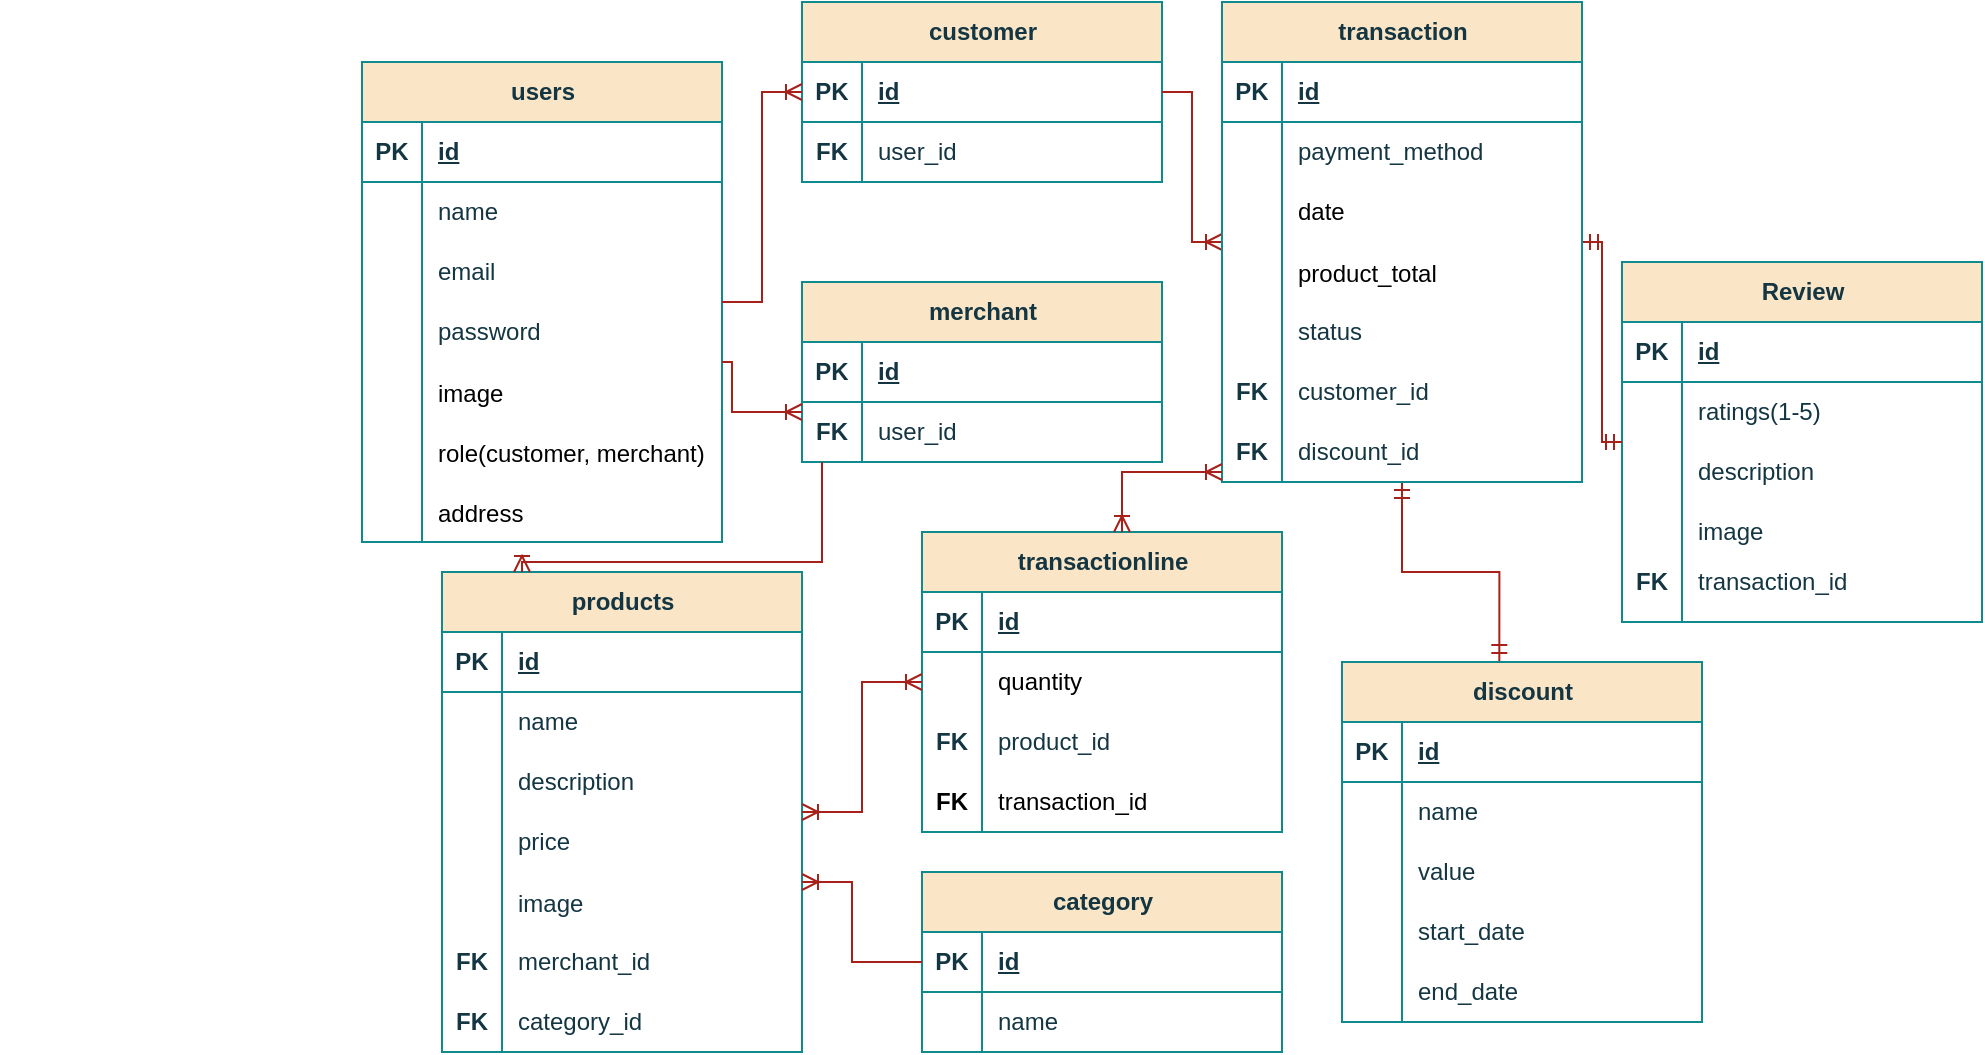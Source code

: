 <mxfile version="24.7.14">
  <diagram name="Page-1" id="ACdvJuwPoUPdqKPSAqsL">
    <mxGraphModel dx="1762" dy="2711" grid="1" gridSize="10" guides="1" tooltips="1" connect="1" arrows="1" fold="1" page="1" pageScale="1" pageWidth="850" pageHeight="1100" math="0" shadow="0">
      <root>
        <mxCell id="0" />
        <mxCell id="1" parent="0" />
        <mxCell id="D3214LXX3q9GgsMqndcq-105" value="category" style="shape=table;startSize=30;container=1;collapsible=1;childLayout=tableLayout;fixedRows=1;rowLines=0;fontStyle=1;align=center;resizeLast=1;html=1;labelBackgroundColor=none;fillColor=#FAE5C7;strokeColor=#0F8B8D;fontColor=#143642;" parent="1" vertex="1">
          <mxGeometry x="-90" y="-905" width="180" height="90" as="geometry">
            <mxRectangle x="245" y="-850" width="70" height="30" as="alternateBounds" />
          </mxGeometry>
        </mxCell>
        <mxCell id="D3214LXX3q9GgsMqndcq-106" value="" style="shape=tableRow;horizontal=0;startSize=0;swimlaneHead=0;swimlaneBody=0;fillColor=none;collapsible=0;dropTarget=0;points=[[0,0.5],[1,0.5]];portConstraint=eastwest;top=0;left=0;right=0;bottom=1;labelBackgroundColor=none;strokeColor=#0F8B8D;fontColor=#143642;" parent="D3214LXX3q9GgsMqndcq-105" vertex="1">
          <mxGeometry y="30" width="180" height="30" as="geometry" />
        </mxCell>
        <mxCell id="D3214LXX3q9GgsMqndcq-107" value="PK" style="shape=partialRectangle;connectable=0;fillColor=none;top=0;left=0;bottom=0;right=0;fontStyle=1;overflow=hidden;whiteSpace=wrap;html=1;labelBackgroundColor=none;strokeColor=#0F8B8D;fontColor=#143642;" parent="D3214LXX3q9GgsMqndcq-106" vertex="1">
          <mxGeometry width="30" height="30" as="geometry">
            <mxRectangle width="30" height="30" as="alternateBounds" />
          </mxGeometry>
        </mxCell>
        <mxCell id="D3214LXX3q9GgsMqndcq-108" value="id" style="shape=partialRectangle;connectable=0;fillColor=none;top=0;left=0;bottom=0;right=0;align=left;spacingLeft=6;fontStyle=5;overflow=hidden;whiteSpace=wrap;html=1;labelBackgroundColor=none;strokeColor=#0F8B8D;fontColor=#143642;" parent="D3214LXX3q9GgsMqndcq-106" vertex="1">
          <mxGeometry x="30" width="150" height="30" as="geometry">
            <mxRectangle width="150" height="30" as="alternateBounds" />
          </mxGeometry>
        </mxCell>
        <mxCell id="D3214LXX3q9GgsMqndcq-109" value="" style="shape=tableRow;horizontal=0;startSize=0;swimlaneHead=0;swimlaneBody=0;fillColor=none;collapsible=0;dropTarget=0;points=[[0,0.5],[1,0.5]];portConstraint=eastwest;top=0;left=0;right=0;bottom=0;labelBackgroundColor=none;strokeColor=#0F8B8D;fontColor=#143642;" parent="D3214LXX3q9GgsMqndcq-105" vertex="1">
          <mxGeometry y="60" width="180" height="30" as="geometry" />
        </mxCell>
        <mxCell id="D3214LXX3q9GgsMqndcq-110" value="" style="shape=partialRectangle;connectable=0;fillColor=none;top=0;left=0;bottom=0;right=0;editable=1;overflow=hidden;whiteSpace=wrap;html=1;labelBackgroundColor=none;strokeColor=#0F8B8D;fontColor=#143642;" parent="D3214LXX3q9GgsMqndcq-109" vertex="1">
          <mxGeometry width="30" height="30" as="geometry">
            <mxRectangle width="30" height="30" as="alternateBounds" />
          </mxGeometry>
        </mxCell>
        <mxCell id="D3214LXX3q9GgsMqndcq-111" value="name" style="shape=partialRectangle;connectable=0;fillColor=none;top=0;left=0;bottom=0;right=0;align=left;spacingLeft=6;overflow=hidden;whiteSpace=wrap;html=1;labelBackgroundColor=none;strokeColor=#0F8B8D;fontColor=#143642;" parent="D3214LXX3q9GgsMqndcq-109" vertex="1">
          <mxGeometry x="30" width="150" height="30" as="geometry">
            <mxRectangle width="150" height="30" as="alternateBounds" />
          </mxGeometry>
        </mxCell>
        <mxCell id="pXed0uvFdKhEAjnHQH5v-2" value="" style="group;labelBackgroundColor=none;fontColor=#143642;" parent="1" vertex="1" connectable="0">
          <mxGeometry x="-370" y="-1310" width="180" height="235" as="geometry" />
        </mxCell>
        <mxCell id="D3214LXX3q9GgsMqndcq-50" value="users" style="shape=table;startSize=30;container=1;collapsible=1;childLayout=tableLayout;fixedRows=1;rowLines=0;fontStyle=1;align=center;resizeLast=1;html=1;labelBackgroundColor=none;fillColor=#FAE5C7;strokeColor=#0F8B8D;fontColor=#143642;" parent="pXed0uvFdKhEAjnHQH5v-2" vertex="1">
          <mxGeometry width="180" height="240" as="geometry" />
        </mxCell>
        <mxCell id="D3214LXX3q9GgsMqndcq-51" value="" style="shape=tableRow;horizontal=0;startSize=0;swimlaneHead=0;swimlaneBody=0;fillColor=none;collapsible=0;dropTarget=0;points=[[0,0.5],[1,0.5]];portConstraint=eastwest;top=0;left=0;right=0;bottom=1;labelBackgroundColor=none;strokeColor=#0F8B8D;fontColor=#143642;" parent="D3214LXX3q9GgsMqndcq-50" vertex="1">
          <mxGeometry y="30" width="180" height="30" as="geometry" />
        </mxCell>
        <mxCell id="D3214LXX3q9GgsMqndcq-52" value="PK" style="shape=partialRectangle;connectable=0;fillColor=none;top=0;left=0;bottom=0;right=0;fontStyle=1;overflow=hidden;whiteSpace=wrap;html=1;labelBackgroundColor=none;strokeColor=#0F8B8D;fontColor=#143642;" parent="D3214LXX3q9GgsMqndcq-51" vertex="1">
          <mxGeometry width="30" height="30" as="geometry">
            <mxRectangle width="30" height="30" as="alternateBounds" />
          </mxGeometry>
        </mxCell>
        <mxCell id="D3214LXX3q9GgsMqndcq-53" value="id" style="shape=partialRectangle;connectable=0;fillColor=none;top=0;left=0;bottom=0;right=0;align=left;spacingLeft=6;fontStyle=5;overflow=hidden;whiteSpace=wrap;html=1;labelBackgroundColor=none;strokeColor=#0F8B8D;fontColor=#143642;" parent="D3214LXX3q9GgsMqndcq-51" vertex="1">
          <mxGeometry x="30" width="150" height="30" as="geometry">
            <mxRectangle width="150" height="30" as="alternateBounds" />
          </mxGeometry>
        </mxCell>
        <mxCell id="D3214LXX3q9GgsMqndcq-54" value="" style="shape=tableRow;horizontal=0;startSize=0;swimlaneHead=0;swimlaneBody=0;fillColor=none;collapsible=0;dropTarget=0;points=[[0,0.5],[1,0.5]];portConstraint=eastwest;top=0;left=0;right=0;bottom=0;labelBackgroundColor=none;strokeColor=#0F8B8D;fontColor=#143642;" parent="D3214LXX3q9GgsMqndcq-50" vertex="1">
          <mxGeometry y="60" width="180" height="30" as="geometry" />
        </mxCell>
        <mxCell id="D3214LXX3q9GgsMqndcq-55" value="" style="shape=partialRectangle;connectable=0;fillColor=none;top=0;left=0;bottom=0;right=0;editable=1;overflow=hidden;whiteSpace=wrap;html=1;labelBackgroundColor=none;strokeColor=#0F8B8D;fontColor=#143642;" parent="D3214LXX3q9GgsMqndcq-54" vertex="1">
          <mxGeometry width="30" height="30" as="geometry">
            <mxRectangle width="30" height="30" as="alternateBounds" />
          </mxGeometry>
        </mxCell>
        <mxCell id="D3214LXX3q9GgsMqndcq-56" value="name" style="shape=partialRectangle;connectable=0;fillColor=none;top=0;left=0;bottom=0;right=0;align=left;spacingLeft=6;overflow=hidden;whiteSpace=wrap;html=1;labelBackgroundColor=none;strokeColor=#0F8B8D;fontColor=#143642;" parent="D3214LXX3q9GgsMqndcq-54" vertex="1">
          <mxGeometry x="30" width="150" height="30" as="geometry">
            <mxRectangle width="150" height="30" as="alternateBounds" />
          </mxGeometry>
        </mxCell>
        <mxCell id="D3214LXX3q9GgsMqndcq-57" value="" style="shape=tableRow;horizontal=0;startSize=0;swimlaneHead=0;swimlaneBody=0;fillColor=none;collapsible=0;dropTarget=0;points=[[0,0.5],[1,0.5]];portConstraint=eastwest;top=0;left=0;right=0;bottom=0;labelBackgroundColor=none;strokeColor=#0F8B8D;fontColor=#143642;" parent="D3214LXX3q9GgsMqndcq-50" vertex="1">
          <mxGeometry y="90" width="180" height="30" as="geometry" />
        </mxCell>
        <mxCell id="D3214LXX3q9GgsMqndcq-58" value="" style="shape=partialRectangle;connectable=0;fillColor=none;top=0;left=0;bottom=0;right=0;editable=1;overflow=hidden;whiteSpace=wrap;html=1;labelBackgroundColor=none;strokeColor=#0F8B8D;fontColor=#143642;" parent="D3214LXX3q9GgsMqndcq-57" vertex="1">
          <mxGeometry width="30" height="30" as="geometry">
            <mxRectangle width="30" height="30" as="alternateBounds" />
          </mxGeometry>
        </mxCell>
        <mxCell id="D3214LXX3q9GgsMqndcq-59" value="email" style="shape=partialRectangle;connectable=0;fillColor=none;top=0;left=0;bottom=0;right=0;align=left;spacingLeft=6;overflow=hidden;whiteSpace=wrap;html=1;labelBackgroundColor=none;strokeColor=#0F8B8D;fontColor=#143642;" parent="D3214LXX3q9GgsMqndcq-57" vertex="1">
          <mxGeometry x="30" width="150" height="30" as="geometry">
            <mxRectangle width="150" height="30" as="alternateBounds" />
          </mxGeometry>
        </mxCell>
        <mxCell id="D3214LXX3q9GgsMqndcq-60" value="" style="shape=tableRow;horizontal=0;startSize=0;swimlaneHead=0;swimlaneBody=0;fillColor=none;collapsible=0;dropTarget=0;points=[[0,0.5],[1,0.5]];portConstraint=eastwest;top=0;left=0;right=0;bottom=0;labelBackgroundColor=none;strokeColor=#0F8B8D;fontColor=#143642;" parent="D3214LXX3q9GgsMqndcq-50" vertex="1">
          <mxGeometry y="120" width="180" height="30" as="geometry" />
        </mxCell>
        <mxCell id="D3214LXX3q9GgsMqndcq-61" value="" style="shape=partialRectangle;connectable=0;fillColor=none;top=0;left=0;bottom=0;right=0;editable=1;overflow=hidden;whiteSpace=wrap;html=1;labelBackgroundColor=none;strokeColor=#0F8B8D;fontColor=#143642;" parent="D3214LXX3q9GgsMqndcq-60" vertex="1">
          <mxGeometry width="30" height="30" as="geometry">
            <mxRectangle width="30" height="30" as="alternateBounds" />
          </mxGeometry>
        </mxCell>
        <mxCell id="D3214LXX3q9GgsMqndcq-62" value="password" style="shape=partialRectangle;connectable=0;fillColor=none;top=0;left=0;bottom=0;right=0;align=left;spacingLeft=6;overflow=hidden;whiteSpace=wrap;html=1;labelBackgroundColor=none;strokeColor=#0F8B8D;fontColor=#143642;" parent="D3214LXX3q9GgsMqndcq-60" vertex="1">
          <mxGeometry x="30" width="150" height="30" as="geometry">
            <mxRectangle width="150" height="30" as="alternateBounds" />
          </mxGeometry>
        </mxCell>
        <mxCell id="a4Vn-xM6AJMxwxvwoeSn-26" value="" style="shape=tableRow;horizontal=0;startSize=0;swimlaneHead=0;swimlaneBody=0;fillColor=none;collapsible=0;dropTarget=0;points=[[0,0.5],[1,0.5]];portConstraint=eastwest;top=0;left=0;right=0;bottom=0;" vertex="1" parent="D3214LXX3q9GgsMqndcq-50">
          <mxGeometry y="150" width="180" height="30" as="geometry" />
        </mxCell>
        <mxCell id="a4Vn-xM6AJMxwxvwoeSn-27" value="" style="shape=partialRectangle;connectable=0;fillColor=none;top=0;left=0;bottom=0;right=0;editable=1;overflow=hidden;" vertex="1" parent="a4Vn-xM6AJMxwxvwoeSn-26">
          <mxGeometry width="30" height="30" as="geometry">
            <mxRectangle width="30" height="30" as="alternateBounds" />
          </mxGeometry>
        </mxCell>
        <mxCell id="a4Vn-xM6AJMxwxvwoeSn-28" value="image" style="shape=partialRectangle;connectable=0;fillColor=none;top=0;left=0;bottom=0;right=0;align=left;spacingLeft=6;overflow=hidden;" vertex="1" parent="a4Vn-xM6AJMxwxvwoeSn-26">
          <mxGeometry x="30" width="150" height="30" as="geometry">
            <mxRectangle width="150" height="30" as="alternateBounds" />
          </mxGeometry>
        </mxCell>
        <mxCell id="a4Vn-xM6AJMxwxvwoeSn-33" value="" style="shape=tableRow;horizontal=0;startSize=0;swimlaneHead=0;swimlaneBody=0;fillColor=none;collapsible=0;dropTarget=0;points=[[0,0.5],[1,0.5]];portConstraint=eastwest;top=0;left=0;right=0;bottom=0;" vertex="1" parent="D3214LXX3q9GgsMqndcq-50">
          <mxGeometry y="180" width="180" height="30" as="geometry" />
        </mxCell>
        <mxCell id="a4Vn-xM6AJMxwxvwoeSn-34" value="" style="shape=partialRectangle;connectable=0;fillColor=none;top=0;left=0;bottom=0;right=0;editable=1;overflow=hidden;" vertex="1" parent="a4Vn-xM6AJMxwxvwoeSn-33">
          <mxGeometry width="30" height="30" as="geometry">
            <mxRectangle width="30" height="30" as="alternateBounds" />
          </mxGeometry>
        </mxCell>
        <mxCell id="a4Vn-xM6AJMxwxvwoeSn-35" value="role(customer, merchant)" style="shape=partialRectangle;connectable=0;fillColor=none;top=0;left=0;bottom=0;right=0;align=left;spacingLeft=6;overflow=hidden;" vertex="1" parent="a4Vn-xM6AJMxwxvwoeSn-33">
          <mxGeometry x="30" width="150" height="30" as="geometry">
            <mxRectangle width="150" height="30" as="alternateBounds" />
          </mxGeometry>
        </mxCell>
        <mxCell id="a4Vn-xM6AJMxwxvwoeSn-36" value="" style="shape=tableRow;horizontal=0;startSize=0;swimlaneHead=0;swimlaneBody=0;fillColor=none;collapsible=0;dropTarget=0;points=[[0,0.5],[1,0.5]];portConstraint=eastwest;top=0;left=0;right=0;bottom=0;" vertex="1" parent="D3214LXX3q9GgsMqndcq-50">
          <mxGeometry y="210" width="180" height="30" as="geometry" />
        </mxCell>
        <mxCell id="a4Vn-xM6AJMxwxvwoeSn-37" value="" style="shape=partialRectangle;connectable=0;fillColor=none;top=0;left=0;bottom=0;right=0;editable=1;overflow=hidden;" vertex="1" parent="a4Vn-xM6AJMxwxvwoeSn-36">
          <mxGeometry width="30" height="30" as="geometry">
            <mxRectangle width="30" height="30" as="alternateBounds" />
          </mxGeometry>
        </mxCell>
        <mxCell id="a4Vn-xM6AJMxwxvwoeSn-38" value="address" style="shape=partialRectangle;connectable=0;fillColor=none;top=0;left=0;bottom=0;right=0;align=left;spacingLeft=6;overflow=hidden;" vertex="1" parent="a4Vn-xM6AJMxwxvwoeSn-36">
          <mxGeometry x="30" width="150" height="30" as="geometry">
            <mxRectangle width="150" height="30" as="alternateBounds" />
          </mxGeometry>
        </mxCell>
        <mxCell id="D3214LXX3q9GgsMqndcq-68" value="&amp;nbsp;" style="text;html=1;align=center;verticalAlign=middle;resizable=0;points=[];autosize=1;strokeColor=none;fillColor=none;labelBackgroundColor=none;fontColor=#143642;" parent="pXed0uvFdKhEAjnHQH5v-2" vertex="1">
          <mxGeometry x="144" y="188" width="30" height="30" as="geometry" />
        </mxCell>
        <mxCell id="pXed0uvFdKhEAjnHQH5v-47" value="" style="group;labelBackgroundColor=none;fontColor=#143642;" parent="1" vertex="1" connectable="0">
          <mxGeometry x="260" y="-1210" width="180" height="180" as="geometry" />
        </mxCell>
        <mxCell id="D3214LXX3q9GgsMqndcq-263" value="Review" style="shape=table;startSize=30;container=1;collapsible=1;childLayout=tableLayout;fixedRows=1;rowLines=0;fontStyle=1;align=center;resizeLast=1;html=1;labelBackgroundColor=none;fillColor=#FAE5C7;strokeColor=#0F8B8D;fontColor=#143642;" parent="pXed0uvFdKhEAjnHQH5v-47" vertex="1">
          <mxGeometry width="180" height="180" as="geometry" />
        </mxCell>
        <mxCell id="D3214LXX3q9GgsMqndcq-264" value="" style="shape=tableRow;horizontal=0;startSize=0;swimlaneHead=0;swimlaneBody=0;fillColor=none;collapsible=0;dropTarget=0;points=[[0,0.5],[1,0.5]];portConstraint=eastwest;top=0;left=0;right=0;bottom=1;labelBackgroundColor=none;strokeColor=#0F8B8D;fontColor=#143642;" parent="D3214LXX3q9GgsMqndcq-263" vertex="1">
          <mxGeometry y="30" width="180" height="30" as="geometry" />
        </mxCell>
        <mxCell id="D3214LXX3q9GgsMqndcq-265" value="PK" style="shape=partialRectangle;connectable=0;fillColor=none;top=0;left=0;bottom=0;right=0;fontStyle=1;overflow=hidden;whiteSpace=wrap;html=1;labelBackgroundColor=none;strokeColor=#0F8B8D;fontColor=#143642;" parent="D3214LXX3q9GgsMqndcq-264" vertex="1">
          <mxGeometry width="30" height="30" as="geometry">
            <mxRectangle width="30" height="30" as="alternateBounds" />
          </mxGeometry>
        </mxCell>
        <mxCell id="D3214LXX3q9GgsMqndcq-266" value="id" style="shape=partialRectangle;connectable=0;fillColor=none;top=0;left=0;bottom=0;right=0;align=left;spacingLeft=6;fontStyle=5;overflow=hidden;whiteSpace=wrap;html=1;labelBackgroundColor=none;strokeColor=#0F8B8D;fontColor=#143642;" parent="D3214LXX3q9GgsMqndcq-264" vertex="1">
          <mxGeometry x="30" width="150" height="30" as="geometry">
            <mxRectangle width="150" height="30" as="alternateBounds" />
          </mxGeometry>
        </mxCell>
        <mxCell id="D3214LXX3q9GgsMqndcq-267" value="" style="shape=tableRow;horizontal=0;startSize=0;swimlaneHead=0;swimlaneBody=0;fillColor=none;collapsible=0;dropTarget=0;points=[[0,0.5],[1,0.5]];portConstraint=eastwest;top=0;left=0;right=0;bottom=0;labelBackgroundColor=none;strokeColor=#0F8B8D;fontColor=#143642;" parent="D3214LXX3q9GgsMqndcq-263" vertex="1">
          <mxGeometry y="60" width="180" height="30" as="geometry" />
        </mxCell>
        <mxCell id="D3214LXX3q9GgsMqndcq-268" value="" style="shape=partialRectangle;connectable=0;fillColor=none;top=0;left=0;bottom=0;right=0;editable=1;overflow=hidden;whiteSpace=wrap;html=1;labelBackgroundColor=none;strokeColor=#0F8B8D;fontColor=#143642;" parent="D3214LXX3q9GgsMqndcq-267" vertex="1">
          <mxGeometry width="30" height="30" as="geometry">
            <mxRectangle width="30" height="30" as="alternateBounds" />
          </mxGeometry>
        </mxCell>
        <mxCell id="D3214LXX3q9GgsMqndcq-269" value="ratings(1-5)" style="shape=partialRectangle;connectable=0;fillColor=none;top=0;left=0;bottom=0;right=0;align=left;spacingLeft=6;overflow=hidden;whiteSpace=wrap;html=1;labelBackgroundColor=none;strokeColor=#0F8B8D;fontColor=#143642;" parent="D3214LXX3q9GgsMqndcq-267" vertex="1">
          <mxGeometry x="30" width="150" height="30" as="geometry">
            <mxRectangle width="150" height="30" as="alternateBounds" />
          </mxGeometry>
        </mxCell>
        <mxCell id="D3214LXX3q9GgsMqndcq-270" value="" style="shape=tableRow;horizontal=0;startSize=0;swimlaneHead=0;swimlaneBody=0;fillColor=none;collapsible=0;dropTarget=0;points=[[0,0.5],[1,0.5]];portConstraint=eastwest;top=0;left=0;right=0;bottom=0;labelBackgroundColor=none;strokeColor=#0F8B8D;fontColor=#143642;" parent="D3214LXX3q9GgsMqndcq-263" vertex="1">
          <mxGeometry y="90" width="180" height="30" as="geometry" />
        </mxCell>
        <mxCell id="D3214LXX3q9GgsMqndcq-271" value="" style="shape=partialRectangle;connectable=0;fillColor=none;top=0;left=0;bottom=0;right=0;editable=1;overflow=hidden;whiteSpace=wrap;html=1;labelBackgroundColor=none;strokeColor=#0F8B8D;fontColor=#143642;" parent="D3214LXX3q9GgsMqndcq-270" vertex="1">
          <mxGeometry width="30" height="30" as="geometry">
            <mxRectangle width="30" height="30" as="alternateBounds" />
          </mxGeometry>
        </mxCell>
        <mxCell id="D3214LXX3q9GgsMqndcq-272" value="description" style="shape=partialRectangle;connectable=0;fillColor=none;top=0;left=0;bottom=0;right=0;align=left;spacingLeft=6;overflow=hidden;whiteSpace=wrap;html=1;labelBackgroundColor=none;strokeColor=#0F8B8D;fontColor=#143642;" parent="D3214LXX3q9GgsMqndcq-270" vertex="1">
          <mxGeometry x="30" width="150" height="30" as="geometry">
            <mxRectangle width="150" height="30" as="alternateBounds" />
          </mxGeometry>
        </mxCell>
        <mxCell id="D3214LXX3q9GgsMqndcq-273" value="" style="shape=tableRow;horizontal=0;startSize=0;swimlaneHead=0;swimlaneBody=0;fillColor=none;collapsible=0;dropTarget=0;points=[[0,0.5],[1,0.5]];portConstraint=eastwest;top=0;left=0;right=0;bottom=0;labelBackgroundColor=none;strokeColor=#0F8B8D;fontColor=#143642;" parent="D3214LXX3q9GgsMqndcq-263" vertex="1">
          <mxGeometry y="120" width="180" height="30" as="geometry" />
        </mxCell>
        <mxCell id="D3214LXX3q9GgsMqndcq-274" value="" style="shape=partialRectangle;connectable=0;fillColor=none;top=0;left=0;bottom=0;right=0;editable=1;overflow=hidden;whiteSpace=wrap;html=1;labelBackgroundColor=none;strokeColor=#0F8B8D;fontColor=#143642;" parent="D3214LXX3q9GgsMqndcq-273" vertex="1">
          <mxGeometry width="30" height="30" as="geometry">
            <mxRectangle width="30" height="30" as="alternateBounds" />
          </mxGeometry>
        </mxCell>
        <mxCell id="D3214LXX3q9GgsMqndcq-275" value="" style="shape=partialRectangle;connectable=0;fillColor=none;top=0;left=0;bottom=0;right=0;align=left;spacingLeft=6;overflow=hidden;whiteSpace=wrap;html=1;labelBackgroundColor=none;strokeColor=#0F8B8D;fontColor=#143642;" parent="D3214LXX3q9GgsMqndcq-273" vertex="1">
          <mxGeometry x="30" width="150" height="30" as="geometry">
            <mxRectangle width="150" height="30" as="alternateBounds" />
          </mxGeometry>
        </mxCell>
        <mxCell id="D3214LXX3q9GgsMqndcq-276" value="" style="endArrow=none;html=1;rounded=0;labelBackgroundColor=none;strokeColor=#0f8b8d;fontColor=#143642;" parent="pXed0uvFdKhEAjnHQH5v-47" edge="1">
          <mxGeometry relative="1" as="geometry">
            <mxPoint x="30" y="150" as="sourcePoint" />
            <mxPoint x="30" y="180" as="targetPoint" />
          </mxGeometry>
        </mxCell>
        <mxCell id="D3214LXX3q9GgsMqndcq-277" value="transaction_id" style="shape=partialRectangle;connectable=0;fillColor=none;top=0;left=0;bottom=0;right=0;align=left;spacingLeft=6;overflow=hidden;whiteSpace=wrap;html=1;labelBackgroundColor=none;strokeColor=#0F8B8D;fontColor=#143642;" parent="pXed0uvFdKhEAjnHQH5v-47" vertex="1">
          <mxGeometry x="30" y="145" width="150" height="30" as="geometry">
            <mxRectangle width="150" height="30" as="alternateBounds" />
          </mxGeometry>
        </mxCell>
        <mxCell id="D3214LXX3q9GgsMqndcq-278" value="FK" style="shape=partialRectangle;connectable=0;fillColor=none;top=0;left=0;bottom=0;right=0;fontStyle=1;overflow=hidden;whiteSpace=wrap;html=1;labelBackgroundColor=none;strokeColor=#0F8B8D;fontColor=#143642;" parent="pXed0uvFdKhEAjnHQH5v-47" vertex="1">
          <mxGeometry y="145" width="30" height="30" as="geometry">
            <mxRectangle width="30" height="30" as="alternateBounds" />
          </mxGeometry>
        </mxCell>
        <mxCell id="D3214LXX3q9GgsMqndcq-279" value="image" style="shape=partialRectangle;connectable=0;fillColor=none;top=0;left=0;bottom=0;right=0;align=left;spacingLeft=6;overflow=hidden;whiteSpace=wrap;html=1;labelBackgroundColor=none;strokeColor=#0F8B8D;fontColor=#143642;" parent="pXed0uvFdKhEAjnHQH5v-47" vertex="1">
          <mxGeometry x="30" y="120" width="150" height="30" as="geometry">
            <mxRectangle width="150" height="30" as="alternateBounds" />
          </mxGeometry>
        </mxCell>
        <mxCell id="pXed0uvFdKhEAjnHQH5v-55" value="" style="fontSize=12;html=1;endArrow=ERmandOne;startArrow=ERmandOne;rounded=0;labelBackgroundColor=none;strokeColor=#A8201A;fontColor=#143642;edgeStyle=orthogonalEdgeStyle;" parent="1" source="D3214LXX3q9GgsMqndcq-203" target="D3214LXX3q9GgsMqndcq-263" edge="1">
          <mxGeometry width="100" height="100" relative="1" as="geometry">
            <mxPoint x="470" y="-1020" as="sourcePoint" />
            <mxPoint x="570" y="-1120" as="targetPoint" />
          </mxGeometry>
        </mxCell>
        <mxCell id="pXed0uvFdKhEAjnHQH5v-56" value="" style="fontSize=12;html=1;endArrow=ERmandOne;startArrow=ERmandOne;rounded=0;labelBackgroundColor=none;strokeColor=#A8201A;fontColor=#143642;edgeStyle=orthogonalEdgeStyle;exitX=0.437;exitY=-0.003;exitDx=0;exitDy=0;exitPerimeter=0;" parent="1" source="D3214LXX3q9GgsMqndcq-171" target="D3214LXX3q9GgsMqndcq-203" edge="1">
          <mxGeometry width="100" height="100" relative="1" as="geometry">
            <mxPoint x="550" y="-995" as="sourcePoint" />
            <mxPoint x="610" y="-995" as="targetPoint" />
          </mxGeometry>
        </mxCell>
        <mxCell id="0OfHYRFevhtBRgdYJwwE-1" value="customer" style="shape=table;startSize=30;container=1;collapsible=1;childLayout=tableLayout;fixedRows=1;rowLines=0;fontStyle=1;align=center;resizeLast=1;html=1;labelBackgroundColor=none;fillColor=#FAE5C7;strokeColor=#0F8B8D;fontColor=#143642;" parent="1" vertex="1">
          <mxGeometry x="-150" y="-1340" width="180" height="90" as="geometry">
            <mxRectangle x="245" y="-850" width="70" height="30" as="alternateBounds" />
          </mxGeometry>
        </mxCell>
        <mxCell id="0OfHYRFevhtBRgdYJwwE-2" value="" style="shape=tableRow;horizontal=0;startSize=0;swimlaneHead=0;swimlaneBody=0;fillColor=none;collapsible=0;dropTarget=0;points=[[0,0.5],[1,0.5]];portConstraint=eastwest;top=0;left=0;right=0;bottom=1;labelBackgroundColor=none;strokeColor=#0F8B8D;fontColor=#143642;" parent="0OfHYRFevhtBRgdYJwwE-1" vertex="1">
          <mxGeometry y="30" width="180" height="30" as="geometry" />
        </mxCell>
        <mxCell id="0OfHYRFevhtBRgdYJwwE-3" value="PK" style="shape=partialRectangle;connectable=0;fillColor=none;top=0;left=0;bottom=0;right=0;fontStyle=1;overflow=hidden;whiteSpace=wrap;html=1;labelBackgroundColor=none;strokeColor=#0F8B8D;fontColor=#143642;" parent="0OfHYRFevhtBRgdYJwwE-2" vertex="1">
          <mxGeometry width="30" height="30" as="geometry">
            <mxRectangle width="30" height="30" as="alternateBounds" />
          </mxGeometry>
        </mxCell>
        <mxCell id="0OfHYRFevhtBRgdYJwwE-4" value="id" style="shape=partialRectangle;connectable=0;fillColor=none;top=0;left=0;bottom=0;right=0;align=left;spacingLeft=6;fontStyle=5;overflow=hidden;whiteSpace=wrap;html=1;labelBackgroundColor=none;strokeColor=#0F8B8D;fontColor=#143642;" parent="0OfHYRFevhtBRgdYJwwE-2" vertex="1">
          <mxGeometry x="30" width="150" height="30" as="geometry">
            <mxRectangle width="150" height="30" as="alternateBounds" />
          </mxGeometry>
        </mxCell>
        <mxCell id="R0x3cOy1BOfMc1A74fXi-1" value="" style="shape=tableRow;horizontal=0;startSize=0;swimlaneHead=0;swimlaneBody=0;fillColor=none;collapsible=0;dropTarget=0;points=[[0,0.5],[1,0.5]];portConstraint=eastwest;top=0;left=0;right=0;bottom=0;fontColor=#143642;" parent="0OfHYRFevhtBRgdYJwwE-1" vertex="1">
          <mxGeometry y="60" width="180" height="30" as="geometry" />
        </mxCell>
        <mxCell id="R0x3cOy1BOfMc1A74fXi-2" value="&lt;b&gt;FK&lt;/b&gt;" style="shape=partialRectangle;connectable=0;fillColor=none;top=0;left=0;bottom=0;right=0;fontStyle=0;overflow=hidden;whiteSpace=wrap;html=1;fontColor=#143642;" parent="R0x3cOy1BOfMc1A74fXi-1" vertex="1">
          <mxGeometry width="30" height="30" as="geometry">
            <mxRectangle width="30" height="30" as="alternateBounds" />
          </mxGeometry>
        </mxCell>
        <mxCell id="R0x3cOy1BOfMc1A74fXi-3" value="user_id" style="shape=partialRectangle;connectable=0;fillColor=none;top=0;left=0;bottom=0;right=0;align=left;spacingLeft=6;fontStyle=0;overflow=hidden;whiteSpace=wrap;html=1;fontColor=#143642;" parent="R0x3cOy1BOfMc1A74fXi-1" vertex="1">
          <mxGeometry x="30" width="150" height="30" as="geometry">
            <mxRectangle width="150" height="30" as="alternateBounds" />
          </mxGeometry>
        </mxCell>
        <mxCell id="R0x3cOy1BOfMc1A74fXi-4" value="merchant" style="shape=table;startSize=30;container=1;collapsible=1;childLayout=tableLayout;fixedRows=1;rowLines=0;fontStyle=1;align=center;resizeLast=1;html=1;labelBackgroundColor=none;fillColor=#FAE5C7;strokeColor=#0F8B8D;fontColor=#143642;" parent="1" vertex="1">
          <mxGeometry x="-150" y="-1200" width="180" height="90" as="geometry">
            <mxRectangle x="245" y="-850" width="70" height="30" as="alternateBounds" />
          </mxGeometry>
        </mxCell>
        <mxCell id="R0x3cOy1BOfMc1A74fXi-5" value="" style="shape=tableRow;horizontal=0;startSize=0;swimlaneHead=0;swimlaneBody=0;fillColor=none;collapsible=0;dropTarget=0;points=[[0,0.5],[1,0.5]];portConstraint=eastwest;top=0;left=0;right=0;bottom=1;labelBackgroundColor=none;strokeColor=#0F8B8D;fontColor=#143642;" parent="R0x3cOy1BOfMc1A74fXi-4" vertex="1">
          <mxGeometry y="30" width="180" height="30" as="geometry" />
        </mxCell>
        <mxCell id="R0x3cOy1BOfMc1A74fXi-6" value="PK" style="shape=partialRectangle;connectable=0;fillColor=none;top=0;left=0;bottom=0;right=0;fontStyle=1;overflow=hidden;whiteSpace=wrap;html=1;labelBackgroundColor=none;strokeColor=#0F8B8D;fontColor=#143642;" parent="R0x3cOy1BOfMc1A74fXi-5" vertex="1">
          <mxGeometry width="30" height="30" as="geometry">
            <mxRectangle width="30" height="30" as="alternateBounds" />
          </mxGeometry>
        </mxCell>
        <mxCell id="R0x3cOy1BOfMc1A74fXi-7" value="id" style="shape=partialRectangle;connectable=0;fillColor=none;top=0;left=0;bottom=0;right=0;align=left;spacingLeft=6;fontStyle=5;overflow=hidden;whiteSpace=wrap;html=1;labelBackgroundColor=none;strokeColor=#0F8B8D;fontColor=#143642;" parent="R0x3cOy1BOfMc1A74fXi-5" vertex="1">
          <mxGeometry x="30" width="150" height="30" as="geometry">
            <mxRectangle width="150" height="30" as="alternateBounds" />
          </mxGeometry>
        </mxCell>
        <mxCell id="R0x3cOy1BOfMc1A74fXi-8" value="" style="shape=tableRow;horizontal=0;startSize=0;swimlaneHead=0;swimlaneBody=0;fillColor=none;collapsible=0;dropTarget=0;points=[[0,0.5],[1,0.5]];portConstraint=eastwest;top=0;left=0;right=0;bottom=0;fontColor=#143642;" parent="R0x3cOy1BOfMc1A74fXi-4" vertex="1">
          <mxGeometry y="60" width="180" height="30" as="geometry" />
        </mxCell>
        <mxCell id="R0x3cOy1BOfMc1A74fXi-9" value="&lt;b&gt;FK&lt;/b&gt;" style="shape=partialRectangle;connectable=0;fillColor=none;top=0;left=0;bottom=0;right=0;fontStyle=0;overflow=hidden;whiteSpace=wrap;html=1;fontColor=#143642;" parent="R0x3cOy1BOfMc1A74fXi-8" vertex="1">
          <mxGeometry width="30" height="30" as="geometry">
            <mxRectangle width="30" height="30" as="alternateBounds" />
          </mxGeometry>
        </mxCell>
        <mxCell id="R0x3cOy1BOfMc1A74fXi-10" value="&lt;font&gt;user_id&lt;/font&gt;" style="shape=partialRectangle;connectable=0;fillColor=none;top=0;left=0;bottom=0;right=0;align=left;spacingLeft=6;fontStyle=0;overflow=hidden;whiteSpace=wrap;html=1;fontColor=#143642;" parent="R0x3cOy1BOfMc1A74fXi-8" vertex="1">
          <mxGeometry x="30" width="150" height="30" as="geometry">
            <mxRectangle width="150" height="30" as="alternateBounds" />
          </mxGeometry>
        </mxCell>
        <mxCell id="R0x3cOy1BOfMc1A74fXi-11" value="" style="fontSize=12;html=1;endArrow=ERoneToMany;rounded=0;edgeStyle=orthogonalEdgeStyle;strokeColor=#a8201a;fontColor=#143642;" parent="1" source="D3214LXX3q9GgsMqndcq-50" target="0OfHYRFevhtBRgdYJwwE-1" edge="1">
          <mxGeometry width="100" height="100" relative="1" as="geometry">
            <mxPoint x="-30" y="-1190" as="sourcePoint" />
            <mxPoint x="70" y="-1290" as="targetPoint" />
          </mxGeometry>
        </mxCell>
        <mxCell id="R0x3cOy1BOfMc1A74fXi-12" value="" style="fontSize=12;html=1;endArrow=ERoneToMany;rounded=0;strokeColor=#a8201a;edgeStyle=orthogonalEdgeStyle;fontColor=#143642;" parent="1" source="D3214LXX3q9GgsMqndcq-50" target="R0x3cOy1BOfMc1A74fXi-4" edge="1">
          <mxGeometry width="100" height="100" relative="1" as="geometry">
            <mxPoint x="-150" y="-1190" as="sourcePoint" />
            <mxPoint x="-50" y="-1290" as="targetPoint" />
            <Array as="points">
              <mxPoint x="-185" y="-1160" />
              <mxPoint x="-185" y="-1135" />
            </Array>
          </mxGeometry>
        </mxCell>
        <mxCell id="D3214LXX3q9GgsMqndcq-85" value="products" style="shape=table;startSize=30;container=1;collapsible=1;childLayout=tableLayout;fixedRows=1;rowLines=0;fontStyle=1;align=center;resizeLast=1;html=1;labelBackgroundColor=none;fillColor=#FAE5C7;strokeColor=#0F8B8D;fontColor=#143642;" parent="1" vertex="1">
          <mxGeometry x="-330" y="-1055" width="180" height="240" as="geometry" />
        </mxCell>
        <mxCell id="D3214LXX3q9GgsMqndcq-86" value="" style="shape=tableRow;horizontal=0;startSize=0;swimlaneHead=0;swimlaneBody=0;fillColor=none;collapsible=0;dropTarget=0;points=[[0,0.5],[1,0.5]];portConstraint=eastwest;top=0;left=0;right=0;bottom=1;labelBackgroundColor=none;strokeColor=#0F8B8D;fontColor=#143642;" parent="D3214LXX3q9GgsMqndcq-85" vertex="1">
          <mxGeometry y="30" width="180" height="30" as="geometry" />
        </mxCell>
        <mxCell id="D3214LXX3q9GgsMqndcq-87" value="PK" style="shape=partialRectangle;connectable=0;fillColor=none;top=0;left=0;bottom=0;right=0;fontStyle=1;overflow=hidden;whiteSpace=wrap;html=1;labelBackgroundColor=none;strokeColor=#0F8B8D;fontColor=#143642;" parent="D3214LXX3q9GgsMqndcq-86" vertex="1">
          <mxGeometry width="30" height="30" as="geometry">
            <mxRectangle width="30" height="30" as="alternateBounds" />
          </mxGeometry>
        </mxCell>
        <mxCell id="D3214LXX3q9GgsMqndcq-88" value="id" style="shape=partialRectangle;connectable=0;fillColor=none;top=0;left=0;bottom=0;right=0;align=left;spacingLeft=6;fontStyle=5;overflow=hidden;whiteSpace=wrap;html=1;labelBackgroundColor=none;strokeColor=#0F8B8D;fontColor=#143642;" parent="D3214LXX3q9GgsMqndcq-86" vertex="1">
          <mxGeometry x="30" width="150" height="30" as="geometry">
            <mxRectangle width="150" height="30" as="alternateBounds" />
          </mxGeometry>
        </mxCell>
        <mxCell id="D3214LXX3q9GgsMqndcq-89" value="" style="shape=tableRow;horizontal=0;startSize=0;swimlaneHead=0;swimlaneBody=0;fillColor=none;collapsible=0;dropTarget=0;points=[[0,0.5],[1,0.5]];portConstraint=eastwest;top=0;left=0;right=0;bottom=0;labelBackgroundColor=none;strokeColor=#0F8B8D;fontColor=#143642;" parent="D3214LXX3q9GgsMqndcq-85" vertex="1">
          <mxGeometry y="60" width="180" height="30" as="geometry" />
        </mxCell>
        <mxCell id="D3214LXX3q9GgsMqndcq-90" value="" style="shape=partialRectangle;connectable=0;fillColor=none;top=0;left=0;bottom=0;right=0;editable=1;overflow=hidden;whiteSpace=wrap;html=1;labelBackgroundColor=none;strokeColor=#0F8B8D;fontColor=#143642;" parent="D3214LXX3q9GgsMqndcq-89" vertex="1">
          <mxGeometry width="30" height="30" as="geometry">
            <mxRectangle width="30" height="30" as="alternateBounds" />
          </mxGeometry>
        </mxCell>
        <mxCell id="D3214LXX3q9GgsMqndcq-91" value="name" style="shape=partialRectangle;connectable=0;fillColor=none;top=0;left=0;bottom=0;right=0;align=left;spacingLeft=6;overflow=hidden;whiteSpace=wrap;html=1;labelBackgroundColor=none;strokeColor=#0F8B8D;fontColor=#143642;" parent="D3214LXX3q9GgsMqndcq-89" vertex="1">
          <mxGeometry x="30" width="150" height="30" as="geometry">
            <mxRectangle width="150" height="30" as="alternateBounds" />
          </mxGeometry>
        </mxCell>
        <mxCell id="D3214LXX3q9GgsMqndcq-92" value="" style="shape=tableRow;horizontal=0;startSize=0;swimlaneHead=0;swimlaneBody=0;fillColor=none;collapsible=0;dropTarget=0;points=[[0,0.5],[1,0.5]];portConstraint=eastwest;top=0;left=0;right=0;bottom=0;labelBackgroundColor=none;strokeColor=#0F8B8D;fontColor=#143642;" parent="D3214LXX3q9GgsMqndcq-85" vertex="1">
          <mxGeometry y="90" width="180" height="30" as="geometry" />
        </mxCell>
        <mxCell id="D3214LXX3q9GgsMqndcq-93" value="" style="shape=partialRectangle;connectable=0;fillColor=none;top=0;left=0;bottom=0;right=0;editable=1;overflow=hidden;whiteSpace=wrap;html=1;labelBackgroundColor=none;strokeColor=#0F8B8D;fontColor=#143642;" parent="D3214LXX3q9GgsMqndcq-92" vertex="1">
          <mxGeometry width="30" height="30" as="geometry">
            <mxRectangle width="30" height="30" as="alternateBounds" />
          </mxGeometry>
        </mxCell>
        <mxCell id="D3214LXX3q9GgsMqndcq-94" value="description" style="shape=partialRectangle;connectable=0;fillColor=none;top=0;left=0;bottom=0;right=0;align=left;spacingLeft=6;overflow=hidden;whiteSpace=wrap;html=1;labelBackgroundColor=none;strokeColor=#0F8B8D;fontColor=#143642;" parent="D3214LXX3q9GgsMqndcq-92" vertex="1">
          <mxGeometry x="30" width="150" height="30" as="geometry">
            <mxRectangle width="150" height="30" as="alternateBounds" />
          </mxGeometry>
        </mxCell>
        <mxCell id="D3214LXX3q9GgsMqndcq-95" value="" style="shape=tableRow;horizontal=0;startSize=0;swimlaneHead=0;swimlaneBody=0;fillColor=none;collapsible=0;dropTarget=0;points=[[0,0.5],[1,0.5]];portConstraint=eastwest;top=0;left=0;right=0;bottom=0;labelBackgroundColor=none;strokeColor=#0F8B8D;fontColor=#143642;" parent="D3214LXX3q9GgsMqndcq-85" vertex="1">
          <mxGeometry y="120" width="180" height="30" as="geometry" />
        </mxCell>
        <mxCell id="D3214LXX3q9GgsMqndcq-96" value="" style="shape=partialRectangle;connectable=0;fillColor=none;top=0;left=0;bottom=0;right=0;editable=1;overflow=hidden;whiteSpace=wrap;html=1;labelBackgroundColor=none;strokeColor=#0F8B8D;fontColor=#143642;" parent="D3214LXX3q9GgsMqndcq-95" vertex="1">
          <mxGeometry width="30" height="30" as="geometry">
            <mxRectangle width="30" height="30" as="alternateBounds" />
          </mxGeometry>
        </mxCell>
        <mxCell id="D3214LXX3q9GgsMqndcq-97" value="price" style="shape=partialRectangle;connectable=0;fillColor=none;top=0;left=0;bottom=0;right=0;align=left;spacingLeft=6;overflow=hidden;whiteSpace=wrap;html=1;labelBackgroundColor=none;strokeColor=#0F8B8D;fontColor=#143642;" parent="D3214LXX3q9GgsMqndcq-95" vertex="1">
          <mxGeometry x="30" width="150" height="30" as="geometry">
            <mxRectangle width="150" height="30" as="alternateBounds" />
          </mxGeometry>
        </mxCell>
        <mxCell id="XI_RQxS30_BPXe66cZ7K-5" value="" style="shape=tableRow;horizontal=0;startSize=0;swimlaneHead=0;swimlaneBody=0;fillColor=none;collapsible=0;dropTarget=0;points=[[0,0.5],[1,0.5]];portConstraint=eastwest;top=0;left=0;right=0;bottom=0;fontColor=#143642;" parent="D3214LXX3q9GgsMqndcq-85" vertex="1">
          <mxGeometry y="150" width="180" height="30" as="geometry" />
        </mxCell>
        <mxCell id="XI_RQxS30_BPXe66cZ7K-6" value="" style="shape=partialRectangle;connectable=0;fillColor=none;top=0;left=0;bottom=0;right=0;editable=1;overflow=hidden;fontColor=#143642;" parent="XI_RQxS30_BPXe66cZ7K-5" vertex="1">
          <mxGeometry width="30" height="30" as="geometry">
            <mxRectangle width="30" height="30" as="alternateBounds" />
          </mxGeometry>
        </mxCell>
        <mxCell id="XI_RQxS30_BPXe66cZ7K-7" value="image" style="shape=partialRectangle;connectable=0;fillColor=none;top=0;left=0;bottom=0;right=0;align=left;spacingLeft=6;overflow=hidden;fontColor=#143642;" parent="XI_RQxS30_BPXe66cZ7K-5" vertex="1">
          <mxGeometry x="30" width="150" height="30" as="geometry">
            <mxRectangle width="150" height="30" as="alternateBounds" />
          </mxGeometry>
        </mxCell>
        <mxCell id="XI_RQxS30_BPXe66cZ7K-14" value="" style="shape=tableRow;horizontal=0;startSize=0;swimlaneHead=0;swimlaneBody=0;fillColor=none;collapsible=0;dropTarget=0;points=[[0,0.5],[1,0.5]];portConstraint=eastwest;top=0;left=0;right=0;bottom=0;fontColor=#143642;" parent="D3214LXX3q9GgsMqndcq-85" vertex="1">
          <mxGeometry y="180" width="180" height="30" as="geometry" />
        </mxCell>
        <mxCell id="XI_RQxS30_BPXe66cZ7K-15" value="FK" style="shape=partialRectangle;connectable=0;fillColor=none;top=0;left=0;bottom=0;right=0;fontStyle=1;overflow=hidden;whiteSpace=wrap;html=1;fontColor=#143642;" parent="XI_RQxS30_BPXe66cZ7K-14" vertex="1">
          <mxGeometry width="30" height="30" as="geometry">
            <mxRectangle width="30" height="30" as="alternateBounds" />
          </mxGeometry>
        </mxCell>
        <mxCell id="XI_RQxS30_BPXe66cZ7K-16" value="merchant_id" style="shape=partialRectangle;connectable=0;fillColor=none;top=0;left=0;bottom=0;right=0;align=left;spacingLeft=6;fontStyle=0;overflow=hidden;whiteSpace=wrap;html=1;fontColor=#143642;" parent="XI_RQxS30_BPXe66cZ7K-14" vertex="1">
          <mxGeometry x="30" width="150" height="30" as="geometry">
            <mxRectangle width="150" height="30" as="alternateBounds" />
          </mxGeometry>
        </mxCell>
        <mxCell id="XI_RQxS30_BPXe66cZ7K-18" value="" style="shape=tableRow;horizontal=0;startSize=0;swimlaneHead=0;swimlaneBody=0;fillColor=none;collapsible=0;dropTarget=0;points=[[0,0.5],[1,0.5]];portConstraint=eastwest;top=0;left=0;right=0;bottom=0;fontColor=#143642;" parent="D3214LXX3q9GgsMqndcq-85" vertex="1">
          <mxGeometry y="210" width="180" height="30" as="geometry" />
        </mxCell>
        <mxCell id="XI_RQxS30_BPXe66cZ7K-19" value="FK" style="shape=partialRectangle;connectable=0;fillColor=none;top=0;left=0;bottom=0;right=0;fontStyle=1;overflow=hidden;whiteSpace=wrap;html=1;fontColor=#143642;" parent="XI_RQxS30_BPXe66cZ7K-18" vertex="1">
          <mxGeometry width="30" height="30" as="geometry">
            <mxRectangle width="30" height="30" as="alternateBounds" />
          </mxGeometry>
        </mxCell>
        <mxCell id="XI_RQxS30_BPXe66cZ7K-20" value="category_id" style="shape=partialRectangle;connectable=0;fillColor=none;top=0;left=0;bottom=0;right=0;align=left;spacingLeft=6;fontStyle=0;overflow=hidden;whiteSpace=wrap;html=1;fontColor=#143642;" parent="XI_RQxS30_BPXe66cZ7K-18" vertex="1">
          <mxGeometry x="30" width="150" height="30" as="geometry">
            <mxRectangle width="150" height="30" as="alternateBounds" />
          </mxGeometry>
        </mxCell>
        <mxCell id="XI_RQxS30_BPXe66cZ7K-28" value="" style="fontSize=12;html=1;endArrow=ERoneToMany;rounded=0;labelBackgroundColor=none;strokeColor=#A8201A;fontColor=#143642;edgeStyle=orthogonalEdgeStyle;elbow=vertical;" parent="1" source="R0x3cOy1BOfMc1A74fXi-4" target="D3214LXX3q9GgsMqndcq-85" edge="1">
          <mxGeometry width="100" height="100" relative="1" as="geometry">
            <mxPoint x="-170" y="-910" as="sourcePoint" />
            <mxPoint x="-70" y="-960" as="targetPoint" />
            <Array as="points">
              <mxPoint x="-140" y="-1060" />
              <mxPoint x="-290" y="-1060" />
            </Array>
          </mxGeometry>
        </mxCell>
        <mxCell id="XI_RQxS30_BPXe66cZ7K-29" value="" style="fontSize=12;html=1;endArrow=ERoneToMany;rounded=0;edgeStyle=orthogonalEdgeStyle;strokeColor=#a8201a;fontColor=#143642;" parent="1" source="0OfHYRFevhtBRgdYJwwE-1" target="D3214LXX3q9GgsMqndcq-203" edge="1">
          <mxGeometry width="100" height="100" relative="1" as="geometry">
            <mxPoint x="-180" y="-1210" as="sourcePoint" />
            <mxPoint x="-140" y="-1285" as="targetPoint" />
          </mxGeometry>
        </mxCell>
        <mxCell id="D3214LXX3q9GgsMqndcq-171" value="discount" style="shape=table;startSize=30;container=1;collapsible=1;childLayout=tableLayout;fixedRows=1;rowLines=0;fontStyle=1;align=center;resizeLast=1;html=1;labelBackgroundColor=none;fillColor=#FAE5C7;strokeColor=#0F8B8D;fontColor=#143642;" parent="1" vertex="1">
          <mxGeometry x="120" y="-1010" width="180" height="180" as="geometry" />
        </mxCell>
        <mxCell id="D3214LXX3q9GgsMqndcq-172" value="" style="shape=tableRow;horizontal=0;startSize=0;swimlaneHead=0;swimlaneBody=0;fillColor=none;collapsible=0;dropTarget=0;points=[[0,0.5],[1,0.5]];portConstraint=eastwest;top=0;left=0;right=0;bottom=1;labelBackgroundColor=none;strokeColor=#0F8B8D;fontColor=#143642;" parent="D3214LXX3q9GgsMqndcq-171" vertex="1">
          <mxGeometry y="30" width="180" height="30" as="geometry" />
        </mxCell>
        <mxCell id="D3214LXX3q9GgsMqndcq-173" value="PK" style="shape=partialRectangle;connectable=0;fillColor=none;top=0;left=0;bottom=0;right=0;fontStyle=1;overflow=hidden;whiteSpace=wrap;html=1;labelBackgroundColor=none;strokeColor=#0F8B8D;fontColor=#143642;" parent="D3214LXX3q9GgsMqndcq-172" vertex="1">
          <mxGeometry width="30" height="30" as="geometry">
            <mxRectangle width="30" height="30" as="alternateBounds" />
          </mxGeometry>
        </mxCell>
        <mxCell id="D3214LXX3q9GgsMqndcq-174" value="id" style="shape=partialRectangle;connectable=0;fillColor=none;top=0;left=0;bottom=0;right=0;align=left;spacingLeft=6;fontStyle=5;overflow=hidden;whiteSpace=wrap;html=1;labelBackgroundColor=none;strokeColor=#0F8B8D;fontColor=#143642;" parent="D3214LXX3q9GgsMqndcq-172" vertex="1">
          <mxGeometry x="30" width="150" height="30" as="geometry">
            <mxRectangle width="150" height="30" as="alternateBounds" />
          </mxGeometry>
        </mxCell>
        <mxCell id="D3214LXX3q9GgsMqndcq-175" value="" style="shape=tableRow;horizontal=0;startSize=0;swimlaneHead=0;swimlaneBody=0;fillColor=none;collapsible=0;dropTarget=0;points=[[0,0.5],[1,0.5]];portConstraint=eastwest;top=0;left=0;right=0;bottom=0;labelBackgroundColor=none;strokeColor=#0F8B8D;fontColor=#143642;" parent="D3214LXX3q9GgsMqndcq-171" vertex="1">
          <mxGeometry y="60" width="180" height="30" as="geometry" />
        </mxCell>
        <mxCell id="D3214LXX3q9GgsMqndcq-176" value="" style="shape=partialRectangle;connectable=0;fillColor=none;top=0;left=0;bottom=0;right=0;editable=1;overflow=hidden;whiteSpace=wrap;html=1;labelBackgroundColor=none;strokeColor=#0F8B8D;fontColor=#143642;" parent="D3214LXX3q9GgsMqndcq-175" vertex="1">
          <mxGeometry width="30" height="30" as="geometry">
            <mxRectangle width="30" height="30" as="alternateBounds" />
          </mxGeometry>
        </mxCell>
        <mxCell id="D3214LXX3q9GgsMqndcq-177" value="name" style="shape=partialRectangle;connectable=0;fillColor=none;top=0;left=0;bottom=0;right=0;align=left;spacingLeft=6;overflow=hidden;whiteSpace=wrap;html=1;labelBackgroundColor=none;strokeColor=#0F8B8D;fontColor=#143642;" parent="D3214LXX3q9GgsMqndcq-175" vertex="1">
          <mxGeometry x="30" width="150" height="30" as="geometry">
            <mxRectangle width="150" height="30" as="alternateBounds" />
          </mxGeometry>
        </mxCell>
        <mxCell id="D3214LXX3q9GgsMqndcq-178" value="" style="shape=tableRow;horizontal=0;startSize=0;swimlaneHead=0;swimlaneBody=0;fillColor=none;collapsible=0;dropTarget=0;points=[[0,0.5],[1,0.5]];portConstraint=eastwest;top=0;left=0;right=0;bottom=0;labelBackgroundColor=none;strokeColor=#0F8B8D;fontColor=#143642;" parent="D3214LXX3q9GgsMqndcq-171" vertex="1">
          <mxGeometry y="90" width="180" height="30" as="geometry" />
        </mxCell>
        <mxCell id="D3214LXX3q9GgsMqndcq-179" value="" style="shape=partialRectangle;connectable=0;fillColor=none;top=0;left=0;bottom=0;right=0;editable=1;overflow=hidden;whiteSpace=wrap;html=1;labelBackgroundColor=none;strokeColor=#0F8B8D;fontColor=#143642;" parent="D3214LXX3q9GgsMqndcq-178" vertex="1">
          <mxGeometry width="30" height="30" as="geometry">
            <mxRectangle width="30" height="30" as="alternateBounds" />
          </mxGeometry>
        </mxCell>
        <mxCell id="D3214LXX3q9GgsMqndcq-180" value="value" style="shape=partialRectangle;connectable=0;fillColor=none;top=0;left=0;bottom=0;right=0;align=left;spacingLeft=6;overflow=hidden;whiteSpace=wrap;html=1;labelBackgroundColor=none;strokeColor=#0F8B8D;fontColor=#143642;" parent="D3214LXX3q9GgsMqndcq-178" vertex="1">
          <mxGeometry x="30" width="150" height="30" as="geometry">
            <mxRectangle width="150" height="30" as="alternateBounds" />
          </mxGeometry>
        </mxCell>
        <mxCell id="D3214LXX3q9GgsMqndcq-181" value="" style="shape=tableRow;horizontal=0;startSize=0;swimlaneHead=0;swimlaneBody=0;fillColor=none;collapsible=0;dropTarget=0;points=[[0,0.5],[1,0.5]];portConstraint=eastwest;top=0;left=0;right=0;bottom=0;labelBackgroundColor=none;strokeColor=#0F8B8D;fontColor=#143642;" parent="D3214LXX3q9GgsMqndcq-171" vertex="1">
          <mxGeometry y="120" width="180" height="30" as="geometry" />
        </mxCell>
        <mxCell id="D3214LXX3q9GgsMqndcq-182" value="" style="shape=partialRectangle;connectable=0;fillColor=none;top=0;left=0;bottom=0;right=0;editable=1;overflow=hidden;whiteSpace=wrap;html=1;labelBackgroundColor=none;strokeColor=#0F8B8D;fontColor=#143642;" parent="D3214LXX3q9GgsMqndcq-181" vertex="1">
          <mxGeometry width="30" height="30" as="geometry">
            <mxRectangle width="30" height="30" as="alternateBounds" />
          </mxGeometry>
        </mxCell>
        <mxCell id="D3214LXX3q9GgsMqndcq-183" value="start_date" style="shape=partialRectangle;connectable=0;fillColor=none;top=0;left=0;bottom=0;right=0;align=left;spacingLeft=6;overflow=hidden;whiteSpace=wrap;html=1;labelBackgroundColor=none;strokeColor=#0F8B8D;fontColor=#143642;" parent="D3214LXX3q9GgsMqndcq-181" vertex="1">
          <mxGeometry x="30" width="150" height="30" as="geometry">
            <mxRectangle width="150" height="30" as="alternateBounds" />
          </mxGeometry>
        </mxCell>
        <mxCell id="I4EnNE1JhB1Up4HCvH39-27" value="" style="shape=tableRow;horizontal=0;startSize=0;swimlaneHead=0;swimlaneBody=0;fillColor=none;collapsible=0;dropTarget=0;points=[[0,0.5],[1,0.5]];portConstraint=eastwest;top=0;left=0;right=0;bottom=0;strokeColor=#143642;fontColor=#143642;" parent="D3214LXX3q9GgsMqndcq-171" vertex="1">
          <mxGeometry y="150" width="180" height="30" as="geometry" />
        </mxCell>
        <mxCell id="I4EnNE1JhB1Up4HCvH39-28" value="" style="shape=partialRectangle;connectable=0;fillColor=none;top=0;left=0;bottom=0;right=0;fontStyle=0;overflow=hidden;whiteSpace=wrap;html=1;fontColor=#143642;" parent="I4EnNE1JhB1Up4HCvH39-27" vertex="1">
          <mxGeometry width="30" height="30" as="geometry">
            <mxRectangle width="30" height="30" as="alternateBounds" />
          </mxGeometry>
        </mxCell>
        <mxCell id="I4EnNE1JhB1Up4HCvH39-29" value="&lt;font&gt;end_date&lt;/font&gt;" style="shape=partialRectangle;connectable=0;fillColor=none;top=0;left=0;bottom=0;right=0;align=left;spacingLeft=6;fontStyle=0;overflow=hidden;whiteSpace=wrap;html=1;fontColor=#143642;" parent="I4EnNE1JhB1Up4HCvH39-27" vertex="1">
          <mxGeometry x="30" width="150" height="30" as="geometry">
            <mxRectangle width="150" height="30" as="alternateBounds" />
          </mxGeometry>
        </mxCell>
        <mxCell id="a4Vn-xM6AJMxwxvwoeSn-25" value="" style="fontSize=12;html=1;endArrow=ERoneToMany;rounded=0;strokeColor=#a8201a;fontColor=#143642;edgeStyle=orthogonalEdgeStyle;" edge="1" parent="1" source="D3214LXX3q9GgsMqndcq-105" target="D3214LXX3q9GgsMqndcq-85">
          <mxGeometry width="100" height="100" relative="1" as="geometry">
            <mxPoint x="-170" y="-987.5" as="sourcePoint" />
            <mxPoint x="-130" y="-962.5" as="targetPoint" />
            <Array as="points">
              <mxPoint x="-125" y="-860" />
              <mxPoint x="-125" y="-900" />
            </Array>
          </mxGeometry>
        </mxCell>
        <mxCell id="D3214LXX3q9GgsMqndcq-67" value="" style="shape=partialRectangle;connectable=0;fillColor=none;top=0;left=0;bottom=0;right=0;align=left;spacingLeft=6;overflow=hidden;whiteSpace=wrap;html=1;labelBackgroundColor=none;strokeColor=#0F8B8D;fontColor=#143642;" parent="1" vertex="1">
          <mxGeometry x="-540" y="-1235" width="150" height="30" as="geometry">
            <mxRectangle width="150" height="30" as="alternateBounds" />
          </mxGeometry>
        </mxCell>
        <mxCell id="D3214LXX3q9GgsMqndcq-225" value="" style="shape=partialRectangle;connectable=0;fillColor=none;top=0;left=0;bottom=0;right=0;align=left;spacingLeft=6;overflow=hidden;whiteSpace=wrap;html=1;labelBackgroundColor=none;strokeColor=#0F8B8D;fontColor=#143642;" parent="1" vertex="1">
          <mxGeometry x="-550" y="-1175" width="150" height="30" as="geometry">
            <mxRectangle width="150" height="30" as="alternateBounds" />
          </mxGeometry>
        </mxCell>
        <mxCell id="a4Vn-xM6AJMxwxvwoeSn-40" value="transactionline" style="shape=table;startSize=30;container=1;collapsible=1;childLayout=tableLayout;fixedRows=1;rowLines=0;fontStyle=1;align=center;resizeLast=1;html=1;labelBackgroundColor=none;fillColor=#FAE5C7;strokeColor=#0F8B8D;fontColor=#143642;" vertex="1" parent="1">
          <mxGeometry x="-90" y="-1075" width="180" height="150" as="geometry">
            <mxRectangle x="245" y="-850" width="70" height="30" as="alternateBounds" />
          </mxGeometry>
        </mxCell>
        <mxCell id="a4Vn-xM6AJMxwxvwoeSn-41" value="" style="shape=tableRow;horizontal=0;startSize=0;swimlaneHead=0;swimlaneBody=0;fillColor=none;collapsible=0;dropTarget=0;points=[[0,0.5],[1,0.5]];portConstraint=eastwest;top=0;left=0;right=0;bottom=1;labelBackgroundColor=none;strokeColor=#0F8B8D;fontColor=#143642;" vertex="1" parent="a4Vn-xM6AJMxwxvwoeSn-40">
          <mxGeometry y="30" width="180" height="30" as="geometry" />
        </mxCell>
        <mxCell id="a4Vn-xM6AJMxwxvwoeSn-42" value="PK" style="shape=partialRectangle;connectable=0;fillColor=none;top=0;left=0;bottom=0;right=0;fontStyle=1;overflow=hidden;whiteSpace=wrap;html=1;labelBackgroundColor=none;strokeColor=#0F8B8D;fontColor=#143642;" vertex="1" parent="a4Vn-xM6AJMxwxvwoeSn-41">
          <mxGeometry width="30" height="30" as="geometry">
            <mxRectangle width="30" height="30" as="alternateBounds" />
          </mxGeometry>
        </mxCell>
        <mxCell id="a4Vn-xM6AJMxwxvwoeSn-43" value="id" style="shape=partialRectangle;connectable=0;fillColor=none;top=0;left=0;bottom=0;right=0;align=left;spacingLeft=6;fontStyle=5;overflow=hidden;whiteSpace=wrap;html=1;labelBackgroundColor=none;strokeColor=#0F8B8D;fontColor=#143642;" vertex="1" parent="a4Vn-xM6AJMxwxvwoeSn-41">
          <mxGeometry x="30" width="150" height="30" as="geometry">
            <mxRectangle width="150" height="30" as="alternateBounds" />
          </mxGeometry>
        </mxCell>
        <mxCell id="a4Vn-xM6AJMxwxvwoeSn-47" value="" style="shape=tableRow;horizontal=0;startSize=0;swimlaneHead=0;swimlaneBody=0;fillColor=none;collapsible=0;dropTarget=0;points=[[0,0.5],[1,0.5]];portConstraint=eastwest;top=0;left=0;right=0;bottom=0;" vertex="1" parent="a4Vn-xM6AJMxwxvwoeSn-40">
          <mxGeometry y="60" width="180" height="30" as="geometry" />
        </mxCell>
        <mxCell id="a4Vn-xM6AJMxwxvwoeSn-48" value="" style="shape=partialRectangle;connectable=0;fillColor=none;top=0;left=0;bottom=0;right=0;fontStyle=0;overflow=hidden;whiteSpace=wrap;html=1;" vertex="1" parent="a4Vn-xM6AJMxwxvwoeSn-47">
          <mxGeometry width="30" height="30" as="geometry">
            <mxRectangle width="30" height="30" as="alternateBounds" />
          </mxGeometry>
        </mxCell>
        <mxCell id="a4Vn-xM6AJMxwxvwoeSn-49" value="quantity" style="shape=partialRectangle;connectable=0;fillColor=none;top=0;left=0;bottom=0;right=0;align=left;spacingLeft=6;fontStyle=0;overflow=hidden;whiteSpace=wrap;html=1;" vertex="1" parent="a4Vn-xM6AJMxwxvwoeSn-47">
          <mxGeometry x="30" width="150" height="30" as="geometry">
            <mxRectangle width="150" height="30" as="alternateBounds" />
          </mxGeometry>
        </mxCell>
        <mxCell id="a4Vn-xM6AJMxwxvwoeSn-44" value="" style="shape=tableRow;horizontal=0;startSize=0;swimlaneHead=0;swimlaneBody=0;fillColor=none;collapsible=0;dropTarget=0;points=[[0,0.5],[1,0.5]];portConstraint=eastwest;top=0;left=0;right=0;bottom=0;labelBackgroundColor=none;strokeColor=#0F8B8D;fontColor=#143642;" vertex="1" parent="a4Vn-xM6AJMxwxvwoeSn-40">
          <mxGeometry y="90" width="180" height="30" as="geometry" />
        </mxCell>
        <mxCell id="a4Vn-xM6AJMxwxvwoeSn-45" value="FK" style="shape=partialRectangle;connectable=0;fillColor=none;top=0;left=0;bottom=0;right=0;editable=1;overflow=hidden;whiteSpace=wrap;html=1;labelBackgroundColor=none;strokeColor=#0F8B8D;fontColor=#143642;fontStyle=1" vertex="1" parent="a4Vn-xM6AJMxwxvwoeSn-44">
          <mxGeometry width="30" height="30" as="geometry">
            <mxRectangle width="30" height="30" as="alternateBounds" />
          </mxGeometry>
        </mxCell>
        <mxCell id="a4Vn-xM6AJMxwxvwoeSn-46" value="product_id" style="shape=partialRectangle;connectable=0;fillColor=none;top=0;left=0;bottom=0;right=0;align=left;spacingLeft=6;overflow=hidden;whiteSpace=wrap;html=1;labelBackgroundColor=none;strokeColor=#0F8B8D;fontColor=#143642;" vertex="1" parent="a4Vn-xM6AJMxwxvwoeSn-44">
          <mxGeometry x="30" width="150" height="30" as="geometry">
            <mxRectangle width="150" height="30" as="alternateBounds" />
          </mxGeometry>
        </mxCell>
        <mxCell id="a4Vn-xM6AJMxwxvwoeSn-51" value="" style="shape=tableRow;horizontal=0;startSize=0;swimlaneHead=0;swimlaneBody=0;fillColor=none;collapsible=0;dropTarget=0;points=[[0,0.5],[1,0.5]];portConstraint=eastwest;top=0;left=0;right=0;bottom=0;" vertex="1" parent="a4Vn-xM6AJMxwxvwoeSn-40">
          <mxGeometry y="120" width="180" height="30" as="geometry" />
        </mxCell>
        <mxCell id="a4Vn-xM6AJMxwxvwoeSn-52" value="FK" style="shape=partialRectangle;connectable=0;fillColor=none;top=0;left=0;bottom=0;right=0;fontStyle=1;overflow=hidden;whiteSpace=wrap;html=1;" vertex="1" parent="a4Vn-xM6AJMxwxvwoeSn-51">
          <mxGeometry width="30" height="30" as="geometry">
            <mxRectangle width="30" height="30" as="alternateBounds" />
          </mxGeometry>
        </mxCell>
        <mxCell id="a4Vn-xM6AJMxwxvwoeSn-53" value="transaction_id" style="shape=partialRectangle;connectable=0;fillColor=none;top=0;left=0;bottom=0;right=0;align=left;spacingLeft=6;fontStyle=0;overflow=hidden;whiteSpace=wrap;html=1;" vertex="1" parent="a4Vn-xM6AJMxwxvwoeSn-51">
          <mxGeometry x="30" width="150" height="30" as="geometry">
            <mxRectangle width="150" height="30" as="alternateBounds" />
          </mxGeometry>
        </mxCell>
        <mxCell id="D3214LXX3q9GgsMqndcq-203" value="transaction" style="shape=table;startSize=30;container=1;collapsible=1;childLayout=tableLayout;fixedRows=1;rowLines=0;fontStyle=1;align=center;resizeLast=1;html=1;labelBackgroundColor=none;fillColor=#FAE5C7;strokeColor=#0F8B8D;fontColor=#143642;" parent="1" vertex="1">
          <mxGeometry x="60" y="-1340" width="180" height="240" as="geometry" />
        </mxCell>
        <mxCell id="D3214LXX3q9GgsMqndcq-204" value="" style="shape=tableRow;horizontal=0;startSize=0;swimlaneHead=0;swimlaneBody=0;fillColor=none;collapsible=0;dropTarget=0;points=[[0,0.5],[1,0.5]];portConstraint=eastwest;top=0;left=0;right=0;bottom=1;labelBackgroundColor=none;strokeColor=#0F8B8D;fontColor=#143642;" parent="D3214LXX3q9GgsMqndcq-203" vertex="1">
          <mxGeometry y="30" width="180" height="30" as="geometry" />
        </mxCell>
        <mxCell id="D3214LXX3q9GgsMqndcq-205" value="PK" style="shape=partialRectangle;connectable=0;fillColor=none;top=0;left=0;bottom=0;right=0;fontStyle=1;overflow=hidden;whiteSpace=wrap;html=1;labelBackgroundColor=none;strokeColor=#0F8B8D;fontColor=#143642;" parent="D3214LXX3q9GgsMqndcq-204" vertex="1">
          <mxGeometry width="30" height="30" as="geometry">
            <mxRectangle width="30" height="30" as="alternateBounds" />
          </mxGeometry>
        </mxCell>
        <mxCell id="D3214LXX3q9GgsMqndcq-206" value="id" style="shape=partialRectangle;connectable=0;fillColor=none;top=0;left=0;bottom=0;right=0;align=left;spacingLeft=6;fontStyle=5;overflow=hidden;whiteSpace=wrap;html=1;labelBackgroundColor=none;strokeColor=#0F8B8D;fontColor=#143642;" parent="D3214LXX3q9GgsMqndcq-204" vertex="1">
          <mxGeometry x="30" width="150" height="30" as="geometry">
            <mxRectangle width="150" height="30" as="alternateBounds" />
          </mxGeometry>
        </mxCell>
        <mxCell id="D3214LXX3q9GgsMqndcq-207" value="" style="shape=tableRow;horizontal=0;startSize=0;swimlaneHead=0;swimlaneBody=0;fillColor=none;collapsible=0;dropTarget=0;points=[[0,0.5],[1,0.5]];portConstraint=eastwest;top=0;left=0;right=0;bottom=0;labelBackgroundColor=none;strokeColor=#0F8B8D;fontColor=#143642;" parent="D3214LXX3q9GgsMqndcq-203" vertex="1">
          <mxGeometry y="60" width="180" height="30" as="geometry" />
        </mxCell>
        <mxCell id="D3214LXX3q9GgsMqndcq-208" value="" style="shape=partialRectangle;connectable=0;fillColor=none;top=0;left=0;bottom=0;right=0;editable=1;overflow=hidden;whiteSpace=wrap;html=1;labelBackgroundColor=none;strokeColor=#0F8B8D;fontColor=#143642;" parent="D3214LXX3q9GgsMqndcq-207" vertex="1">
          <mxGeometry width="30" height="30" as="geometry">
            <mxRectangle width="30" height="30" as="alternateBounds" />
          </mxGeometry>
        </mxCell>
        <mxCell id="D3214LXX3q9GgsMqndcq-209" value="&lt;font style=&quot;font-size: 12px;&quot;&gt;payment_method&lt;/font&gt;" style="shape=partialRectangle;connectable=0;fillColor=none;top=0;left=0;bottom=0;right=0;align=left;spacingLeft=6;overflow=hidden;whiteSpace=wrap;html=1;labelBackgroundColor=none;strokeColor=#0F8B8D;fontColor=#143642;" parent="D3214LXX3q9GgsMqndcq-207" vertex="1">
          <mxGeometry x="30" width="150" height="30" as="geometry">
            <mxRectangle width="150" height="30" as="alternateBounds" />
          </mxGeometry>
        </mxCell>
        <mxCell id="a4Vn-xM6AJMxwxvwoeSn-10" value="" style="shape=tableRow;horizontal=0;startSize=0;swimlaneHead=0;swimlaneBody=0;fillColor=none;collapsible=0;dropTarget=0;points=[[0,0.5],[1,0.5]];portConstraint=eastwest;top=0;left=0;right=0;bottom=0;" vertex="1" parent="D3214LXX3q9GgsMqndcq-203">
          <mxGeometry y="90" width="180" height="30" as="geometry" />
        </mxCell>
        <mxCell id="a4Vn-xM6AJMxwxvwoeSn-11" value="" style="shape=partialRectangle;connectable=0;fillColor=none;top=0;left=0;bottom=0;right=0;fontStyle=0;overflow=hidden;whiteSpace=wrap;html=1;" vertex="1" parent="a4Vn-xM6AJMxwxvwoeSn-10">
          <mxGeometry width="30" height="30" as="geometry">
            <mxRectangle width="30" height="30" as="alternateBounds" />
          </mxGeometry>
        </mxCell>
        <mxCell id="a4Vn-xM6AJMxwxvwoeSn-12" value="date" style="shape=partialRectangle;connectable=0;fillColor=none;top=0;left=0;bottom=0;right=0;align=left;spacingLeft=6;fontStyle=0;overflow=hidden;whiteSpace=wrap;html=1;" vertex="1" parent="a4Vn-xM6AJMxwxvwoeSn-10">
          <mxGeometry x="30" width="150" height="30" as="geometry">
            <mxRectangle width="150" height="30" as="alternateBounds" />
          </mxGeometry>
        </mxCell>
        <mxCell id="a4Vn-xM6AJMxwxvwoeSn-54" value="" style="shape=tableRow;horizontal=0;startSize=0;swimlaneHead=0;swimlaneBody=0;fillColor=none;collapsible=0;dropTarget=0;points=[[0,0.5],[1,0.5]];portConstraint=eastwest;top=0;left=0;right=0;bottom=0;" vertex="1" parent="D3214LXX3q9GgsMqndcq-203">
          <mxGeometry y="120" width="180" height="30" as="geometry" />
        </mxCell>
        <mxCell id="a4Vn-xM6AJMxwxvwoeSn-55" value="" style="shape=partialRectangle;connectable=0;fillColor=none;top=0;left=0;bottom=0;right=0;editable=1;overflow=hidden;" vertex="1" parent="a4Vn-xM6AJMxwxvwoeSn-54">
          <mxGeometry width="30" height="30" as="geometry">
            <mxRectangle width="30" height="30" as="alternateBounds" />
          </mxGeometry>
        </mxCell>
        <mxCell id="a4Vn-xM6AJMxwxvwoeSn-56" value="product_total" style="shape=partialRectangle;connectable=0;fillColor=none;top=0;left=0;bottom=0;right=0;align=left;spacingLeft=6;overflow=hidden;" vertex="1" parent="a4Vn-xM6AJMxwxvwoeSn-54">
          <mxGeometry x="30" width="150" height="30" as="geometry">
            <mxRectangle width="150" height="30" as="alternateBounds" />
          </mxGeometry>
        </mxCell>
        <mxCell id="D3214LXX3q9GgsMqndcq-213" value="" style="shape=tableRow;horizontal=0;startSize=0;swimlaneHead=0;swimlaneBody=0;fillColor=none;collapsible=0;dropTarget=0;points=[[0,0.5],[1,0.5]];portConstraint=eastwest;top=0;left=0;right=0;bottom=0;labelBackgroundColor=none;strokeColor=#0F8B8D;fontColor=#143642;" parent="D3214LXX3q9GgsMqndcq-203" vertex="1">
          <mxGeometry y="150" width="180" height="30" as="geometry" />
        </mxCell>
        <mxCell id="D3214LXX3q9GgsMqndcq-214" value="" style="shape=partialRectangle;connectable=0;fillColor=none;top=0;left=0;bottom=0;right=0;editable=1;overflow=hidden;whiteSpace=wrap;html=1;labelBackgroundColor=none;strokeColor=#0F8B8D;fontColor=#143642;" parent="D3214LXX3q9GgsMqndcq-213" vertex="1">
          <mxGeometry width="30" height="30" as="geometry">
            <mxRectangle width="30" height="30" as="alternateBounds" />
          </mxGeometry>
        </mxCell>
        <mxCell id="D3214LXX3q9GgsMqndcq-215" value="status" style="shape=partialRectangle;connectable=0;fillColor=none;top=0;left=0;bottom=0;right=0;align=left;spacingLeft=6;overflow=hidden;whiteSpace=wrap;html=1;labelBackgroundColor=none;strokeColor=#0F8B8D;fontColor=#143642;" parent="D3214LXX3q9GgsMqndcq-213" vertex="1">
          <mxGeometry x="30" width="150" height="30" as="geometry">
            <mxRectangle width="150" height="30" as="alternateBounds" />
          </mxGeometry>
        </mxCell>
        <mxCell id="a4Vn-xM6AJMxwxvwoeSn-14" value="" style="shape=tableRow;horizontal=0;startSize=0;swimlaneHead=0;swimlaneBody=0;fillColor=none;collapsible=0;dropTarget=0;points=[[0,0.5],[1,0.5]];portConstraint=eastwest;top=0;left=0;right=0;bottom=0;" vertex="1" parent="D3214LXX3q9GgsMqndcq-203">
          <mxGeometry y="180" width="180" height="30" as="geometry" />
        </mxCell>
        <mxCell id="a4Vn-xM6AJMxwxvwoeSn-15" value="FK" style="shape=partialRectangle;connectable=0;fillColor=none;top=0;left=0;bottom=0;right=0;fontStyle=1;overflow=hidden;whiteSpace=wrap;html=1;fontColor=#143642;" vertex="1" parent="a4Vn-xM6AJMxwxvwoeSn-14">
          <mxGeometry width="30" height="30" as="geometry">
            <mxRectangle width="30" height="30" as="alternateBounds" />
          </mxGeometry>
        </mxCell>
        <mxCell id="a4Vn-xM6AJMxwxvwoeSn-16" value="&lt;font color=&quot;#143642&quot;&gt;customer_id&lt;/font&gt;" style="shape=partialRectangle;connectable=0;fillColor=none;top=0;left=0;bottom=0;right=0;align=left;spacingLeft=6;fontStyle=0;overflow=hidden;whiteSpace=wrap;html=1;" vertex="1" parent="a4Vn-xM6AJMxwxvwoeSn-14">
          <mxGeometry x="30" width="150" height="30" as="geometry">
            <mxRectangle width="150" height="30" as="alternateBounds" />
          </mxGeometry>
        </mxCell>
        <mxCell id="a4Vn-xM6AJMxwxvwoeSn-22" value="" style="shape=tableRow;horizontal=0;startSize=0;swimlaneHead=0;swimlaneBody=0;fillColor=none;collapsible=0;dropTarget=0;points=[[0,0.5],[1,0.5]];portConstraint=eastwest;top=0;left=0;right=0;bottom=0;" vertex="1" parent="D3214LXX3q9GgsMqndcq-203">
          <mxGeometry y="210" width="180" height="30" as="geometry" />
        </mxCell>
        <mxCell id="a4Vn-xM6AJMxwxvwoeSn-23" value="FK" style="shape=partialRectangle;connectable=0;fillColor=none;top=0;left=0;bottom=0;right=0;fontStyle=1;overflow=hidden;whiteSpace=wrap;html=1;fontColor=#143642;" vertex="1" parent="a4Vn-xM6AJMxwxvwoeSn-22">
          <mxGeometry width="30" height="30" as="geometry">
            <mxRectangle width="30" height="30" as="alternateBounds" />
          </mxGeometry>
        </mxCell>
        <mxCell id="a4Vn-xM6AJMxwxvwoeSn-24" value="&lt;font color=&quot;#143642&quot;&gt;discount_id&lt;/font&gt;" style="shape=partialRectangle;connectable=0;fillColor=none;top=0;left=0;bottom=0;right=0;align=left;spacingLeft=6;fontStyle=0;overflow=hidden;whiteSpace=wrap;html=1;" vertex="1" parent="a4Vn-xM6AJMxwxvwoeSn-22">
          <mxGeometry x="30" width="150" height="30" as="geometry">
            <mxRectangle width="150" height="30" as="alternateBounds" />
          </mxGeometry>
        </mxCell>
        <mxCell id="a4Vn-xM6AJMxwxvwoeSn-74" value="" style="fontSize=12;html=1;endArrow=ERoneToMany;rounded=0;labelBackgroundColor=none;strokeColor=#A8201A;fontColor=#143642;edgeStyle=orthogonalEdgeStyle;elbow=vertical;startArrow=ERoneToMany;startFill=0;" edge="1" parent="1" source="a4Vn-xM6AJMxwxvwoeSn-40" target="D3214LXX3q9GgsMqndcq-85">
          <mxGeometry width="100" height="100" relative="1" as="geometry">
            <mxPoint x="-60" y="-990" as="sourcePoint" />
            <mxPoint x="-210" y="-920" as="targetPoint" />
            <Array as="points" />
          </mxGeometry>
        </mxCell>
        <mxCell id="a4Vn-xM6AJMxwxvwoeSn-75" value="" style="fontSize=12;html=1;endArrow=ERoneToMany;rounded=0;labelBackgroundColor=none;strokeColor=#A8201A;fontColor=#143642;elbow=vertical;startArrow=ERoneToMany;startFill=0;edgeStyle=orthogonalEdgeStyle;" edge="1" parent="1" source="D3214LXX3q9GgsMqndcq-203" target="a4Vn-xM6AJMxwxvwoeSn-40">
          <mxGeometry width="100" height="100" relative="1" as="geometry">
            <mxPoint x="80" y="-1090" as="sourcePoint" />
            <mxPoint x="-10" y="-1075" as="targetPoint" />
            <Array as="points">
              <mxPoint x="120" y="-1105" />
              <mxPoint x="10" y="-1105" />
            </Array>
          </mxGeometry>
        </mxCell>
      </root>
    </mxGraphModel>
  </diagram>
</mxfile>
